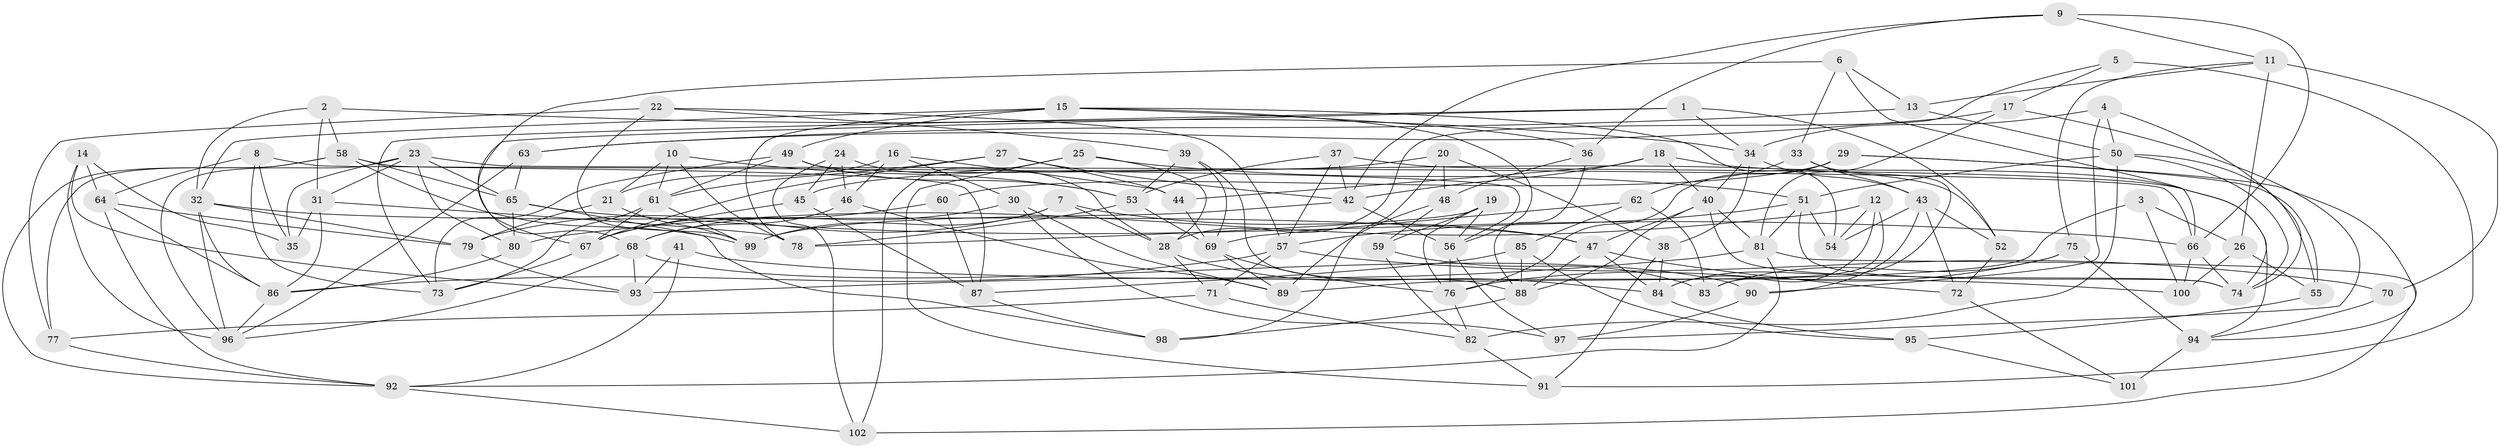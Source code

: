 // original degree distribution, {4: 1.0}
// Generated by graph-tools (version 1.1) at 2025/38/03/04/25 23:38:06]
// undirected, 102 vertices, 237 edges
graph export_dot {
  node [color=gray90,style=filled];
  1;
  2;
  3;
  4;
  5;
  6;
  7;
  8;
  9;
  10;
  11;
  12;
  13;
  14;
  15;
  16;
  17;
  18;
  19;
  20;
  21;
  22;
  23;
  24;
  25;
  26;
  27;
  28;
  29;
  30;
  31;
  32;
  33;
  34;
  35;
  36;
  37;
  38;
  39;
  40;
  41;
  42;
  43;
  44;
  45;
  46;
  47;
  48;
  49;
  50;
  51;
  52;
  53;
  54;
  55;
  56;
  57;
  58;
  59;
  60;
  61;
  62;
  63;
  64;
  65;
  66;
  67;
  68;
  69;
  70;
  71;
  72;
  73;
  74;
  75;
  76;
  77;
  78;
  79;
  80;
  81;
  82;
  83;
  84;
  85;
  86;
  87;
  88;
  89;
  90;
  91;
  92;
  93;
  94;
  95;
  96;
  97;
  98;
  99;
  100;
  101;
  102;
  1 -- 34 [weight=1.0];
  1 -- 52 [weight=1.0];
  1 -- 67 [weight=1.0];
  1 -- 73 [weight=1.0];
  2 -- 31 [weight=1.0];
  2 -- 32 [weight=1.0];
  2 -- 34 [weight=1.0];
  2 -- 58 [weight=1.0];
  3 -- 26 [weight=1.0];
  3 -- 89 [weight=2.0];
  3 -- 100 [weight=1.0];
  4 -- 34 [weight=1.0];
  4 -- 50 [weight=1.0];
  4 -- 74 [weight=1.0];
  4 -- 90 [weight=1.0];
  5 -- 17 [weight=1.0];
  5 -- 28 [weight=1.0];
  5 -- 91 [weight=2.0];
  6 -- 13 [weight=1.0];
  6 -- 33 [weight=1.0];
  6 -- 66 [weight=1.0];
  6 -- 68 [weight=1.0];
  7 -- 28 [weight=1.0];
  7 -- 47 [weight=1.0];
  7 -- 79 [weight=1.0];
  7 -- 99 [weight=1.0];
  8 -- 35 [weight=1.0];
  8 -- 56 [weight=1.0];
  8 -- 64 [weight=1.0];
  8 -- 73 [weight=1.0];
  9 -- 11 [weight=1.0];
  9 -- 36 [weight=1.0];
  9 -- 42 [weight=1.0];
  9 -- 66 [weight=1.0];
  10 -- 21 [weight=1.0];
  10 -- 53 [weight=1.0];
  10 -- 61 [weight=1.0];
  10 -- 78 [weight=1.0];
  11 -- 13 [weight=1.0];
  11 -- 26 [weight=1.0];
  11 -- 70 [weight=2.0];
  11 -- 75 [weight=1.0];
  12 -- 54 [weight=1.0];
  12 -- 80 [weight=1.0];
  12 -- 83 [weight=1.0];
  12 -- 84 [weight=1.0];
  13 -- 50 [weight=1.0];
  13 -- 63 [weight=1.0];
  14 -- 35 [weight=1.0];
  14 -- 64 [weight=1.0];
  14 -- 93 [weight=1.0];
  14 -- 96 [weight=1.0];
  15 -- 32 [weight=1.0];
  15 -- 36 [weight=1.0];
  15 -- 49 [weight=1.0];
  15 -- 54 [weight=1.0];
  15 -- 56 [weight=1.0];
  15 -- 78 [weight=1.0];
  16 -- 21 [weight=1.0];
  16 -- 30 [weight=1.0];
  16 -- 44 [weight=1.0];
  16 -- 46 [weight=1.0];
  17 -- 63 [weight=1.0];
  17 -- 81 [weight=1.0];
  17 -- 97 [weight=1.0];
  18 -- 40 [weight=1.0];
  18 -- 42 [weight=1.0];
  18 -- 44 [weight=1.0];
  18 -- 74 [weight=1.0];
  19 -- 56 [weight=1.0];
  19 -- 59 [weight=1.0];
  19 -- 76 [weight=1.0];
  19 -- 78 [weight=1.0];
  20 -- 38 [weight=1.0];
  20 -- 45 [weight=1.0];
  20 -- 48 [weight=1.0];
  20 -- 98 [weight=1.0];
  21 -- 79 [weight=1.0];
  21 -- 99 [weight=1.0];
  22 -- 39 [weight=1.0];
  22 -- 57 [weight=1.0];
  22 -- 77 [weight=1.0];
  22 -- 99 [weight=1.0];
  23 -- 31 [weight=1.0];
  23 -- 35 [weight=1.0];
  23 -- 65 [weight=1.0];
  23 -- 66 [weight=1.0];
  23 -- 80 [weight=1.0];
  23 -- 96 [weight=1.0];
  24 -- 28 [weight=1.0];
  24 -- 45 [weight=1.0];
  24 -- 46 [weight=1.0];
  24 -- 102 [weight=1.0];
  25 -- 28 [weight=1.0];
  25 -- 51 [weight=1.0];
  25 -- 91 [weight=1.0];
  25 -- 102 [weight=1.0];
  26 -- 55 [weight=1.0];
  26 -- 100 [weight=1.0];
  27 -- 42 [weight=1.0];
  27 -- 44 [weight=1.0];
  27 -- 61 [weight=1.0];
  27 -- 67 [weight=1.0];
  28 -- 71 [weight=1.0];
  28 -- 84 [weight=1.0];
  29 -- 55 [weight=1.0];
  29 -- 60 [weight=1.0];
  29 -- 76 [weight=1.0];
  29 -- 94 [weight=1.0];
  30 -- 68 [weight=1.0];
  30 -- 89 [weight=1.0];
  30 -- 97 [weight=1.0];
  31 -- 35 [weight=1.0];
  31 -- 78 [weight=2.0];
  31 -- 86 [weight=1.0];
  32 -- 47 [weight=1.0];
  32 -- 79 [weight=1.0];
  32 -- 86 [weight=1.0];
  32 -- 96 [weight=1.0];
  33 -- 43 [weight=1.0];
  33 -- 62 [weight=1.0];
  33 -- 84 [weight=1.0];
  34 -- 38 [weight=1.0];
  34 -- 40 [weight=1.0];
  34 -- 43 [weight=1.0];
  36 -- 48 [weight=1.0];
  36 -- 88 [weight=1.0];
  37 -- 42 [weight=1.0];
  37 -- 53 [weight=1.0];
  37 -- 57 [weight=1.0];
  37 -- 94 [weight=1.0];
  38 -- 84 [weight=1.0];
  38 -- 91 [weight=1.0];
  39 -- 53 [weight=1.0];
  39 -- 69 [weight=1.0];
  39 -- 88 [weight=1.0];
  40 -- 47 [weight=1.0];
  40 -- 74 [weight=1.0];
  40 -- 81 [weight=1.0];
  40 -- 88 [weight=1.0];
  41 -- 92 [weight=1.0];
  41 -- 93 [weight=2.0];
  41 -- 100 [weight=1.0];
  42 -- 56 [weight=1.0];
  42 -- 99 [weight=1.0];
  43 -- 52 [weight=1.0];
  43 -- 54 [weight=1.0];
  43 -- 72 [weight=1.0];
  43 -- 90 [weight=1.0];
  44 -- 69 [weight=1.0];
  45 -- 67 [weight=1.0];
  45 -- 87 [weight=1.0];
  46 -- 68 [weight=1.0];
  46 -- 89 [weight=1.0];
  47 -- 72 [weight=1.0];
  47 -- 84 [weight=1.0];
  47 -- 88 [weight=1.0];
  48 -- 59 [weight=1.0];
  48 -- 89 [weight=1.0];
  49 -- 52 [weight=1.0];
  49 -- 53 [weight=1.0];
  49 -- 61 [weight=1.0];
  49 -- 73 [weight=2.0];
  50 -- 51 [weight=1.0];
  50 -- 55 [weight=1.0];
  50 -- 74 [weight=1.0];
  50 -- 82 [weight=1.0];
  51 -- 54 [weight=1.0];
  51 -- 57 [weight=1.0];
  51 -- 74 [weight=1.0];
  51 -- 81 [weight=1.0];
  52 -- 72 [weight=1.0];
  53 -- 69 [weight=1.0];
  53 -- 78 [weight=1.0];
  55 -- 95 [weight=1.0];
  56 -- 76 [weight=1.0];
  56 -- 97 [weight=1.0];
  57 -- 70 [weight=1.0];
  57 -- 71 [weight=1.0];
  57 -- 86 [weight=1.0];
  58 -- 65 [weight=1.0];
  58 -- 77 [weight=1.0];
  58 -- 87 [weight=1.0];
  58 -- 92 [weight=1.0];
  58 -- 99 [weight=1.0];
  59 -- 82 [weight=1.0];
  59 -- 83 [weight=1.0];
  60 -- 67 [weight=1.0];
  60 -- 87 [weight=2.0];
  61 -- 67 [weight=1.0];
  61 -- 73 [weight=1.0];
  61 -- 99 [weight=1.0];
  62 -- 69 [weight=1.0];
  62 -- 83 [weight=1.0];
  62 -- 85 [weight=1.0];
  63 -- 65 [weight=1.0];
  63 -- 96 [weight=1.0];
  64 -- 79 [weight=2.0];
  64 -- 86 [weight=1.0];
  64 -- 92 [weight=1.0];
  65 -- 66 [weight=1.0];
  65 -- 80 [weight=1.0];
  65 -- 98 [weight=1.0];
  66 -- 74 [weight=1.0];
  66 -- 100 [weight=1.0];
  67 -- 73 [weight=1.0];
  68 -- 90 [weight=1.0];
  68 -- 93 [weight=1.0];
  68 -- 96 [weight=1.0];
  69 -- 76 [weight=1.0];
  69 -- 89 [weight=1.0];
  70 -- 94 [weight=1.0];
  71 -- 77 [weight=1.0];
  71 -- 82 [weight=1.0];
  72 -- 101 [weight=1.0];
  75 -- 76 [weight=1.0];
  75 -- 83 [weight=1.0];
  75 -- 94 [weight=1.0];
  76 -- 82 [weight=1.0];
  77 -- 92 [weight=1.0];
  79 -- 93 [weight=1.0];
  80 -- 86 [weight=1.0];
  81 -- 92 [weight=1.0];
  81 -- 93 [weight=1.0];
  81 -- 102 [weight=1.0];
  82 -- 91 [weight=2.0];
  84 -- 95 [weight=1.0];
  85 -- 87 [weight=1.0];
  85 -- 88 [weight=1.0];
  85 -- 95 [weight=1.0];
  86 -- 96 [weight=1.0];
  87 -- 98 [weight=1.0];
  88 -- 98 [weight=1.0];
  90 -- 97 [weight=1.0];
  92 -- 102 [weight=1.0];
  94 -- 101 [weight=2.0];
  95 -- 101 [weight=1.0];
}

